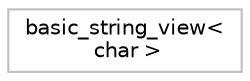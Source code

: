 digraph "Graphical Class Hierarchy"
{
 // LATEX_PDF_SIZE
  edge [fontname="Helvetica",fontsize="10",labelfontname="Helvetica",labelfontsize="10"];
  node [fontname="Helvetica",fontsize="10",shape=record];
  rankdir="LR";
  Node0 [label="basic_string_view\<\l char \>",height=0.2,width=0.4,color="grey75", fillcolor="white", style="filled",tooltip=" "];
}

